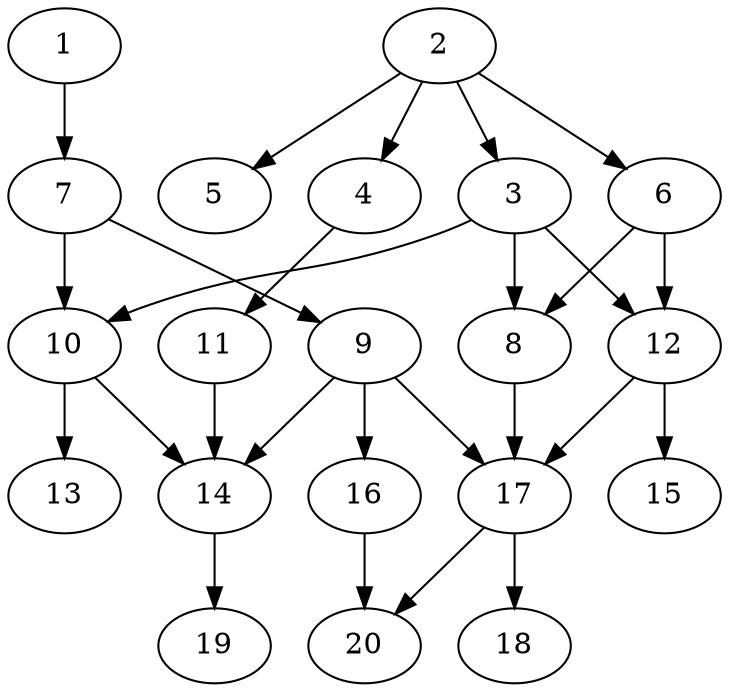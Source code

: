 // DAG automatically generated by daggen at Wed Jul 24 22:10:09 2019
// ./daggen --dot -n 20 --ccr 0.3 --fat 0.5 --regular 0.5 --density 0.5 --mindata 5242880 --maxdata 52428800 
digraph G {
  1 [size="96931840", alpha="0.09", expect_size="29079552"] 
  1 -> 7 [size ="29079552"]
  2 [size="116343467", alpha="0.08", expect_size="34903040"] 
  2 -> 3 [size ="34903040"]
  2 -> 4 [size ="34903040"]
  2 -> 5 [size ="34903040"]
  2 -> 6 [size ="34903040"]
  3 [size="113237333", alpha="0.16", expect_size="33971200"] 
  3 -> 8 [size ="33971200"]
  3 -> 10 [size ="33971200"]
  3 -> 12 [size ="33971200"]
  4 [size="50916693", alpha="0.16", expect_size="15275008"] 
  4 -> 11 [size ="15275008"]
  5 [size="91719680", alpha="0.05", expect_size="27515904"] 
  6 [size="151162880", alpha="0.20", expect_size="45348864"] 
  6 -> 8 [size ="45348864"]
  6 -> 12 [size ="45348864"]
  7 [size="116992000", alpha="0.11", expect_size="35097600"] 
  7 -> 9 [size ="35097600"]
  7 -> 10 [size ="35097600"]
  8 [size="112558080", alpha="0.00", expect_size="33767424"] 
  8 -> 17 [size ="33767424"]
  9 [size="33041067", alpha="0.05", expect_size="9912320"] 
  9 -> 14 [size ="9912320"]
  9 -> 16 [size ="9912320"]
  9 -> 17 [size ="9912320"]
  10 [size="152640853", alpha="0.04", expect_size="45792256"] 
  10 -> 13 [size ="45792256"]
  10 -> 14 [size ="45792256"]
  11 [size="49575253", alpha="0.01", expect_size="14872576"] 
  11 -> 14 [size ="14872576"]
  12 [size="122040320", alpha="0.11", expect_size="36612096"] 
  12 -> 15 [size ="36612096"]
  12 -> 17 [size ="36612096"]
  13 [size="31535787", alpha="0.03", expect_size="9460736"] 
  14 [size="154204160", alpha="0.15", expect_size="46261248"] 
  14 -> 19 [size ="46261248"]
  15 [size="122204160", alpha="0.04", expect_size="36661248"] 
  16 [size="161047893", alpha="0.05", expect_size="48314368"] 
  16 -> 20 [size ="48314368"]
  17 [size="157381973", alpha="0.16", expect_size="47214592"] 
  17 -> 18 [size ="47214592"]
  17 -> 20 [size ="47214592"]
  18 [size="83322880", alpha="0.09", expect_size="24996864"] 
  19 [size="85968213", alpha="0.20", expect_size="25790464"] 
  20 [size="124419413", alpha="0.09", expect_size="37325824"] 
}
